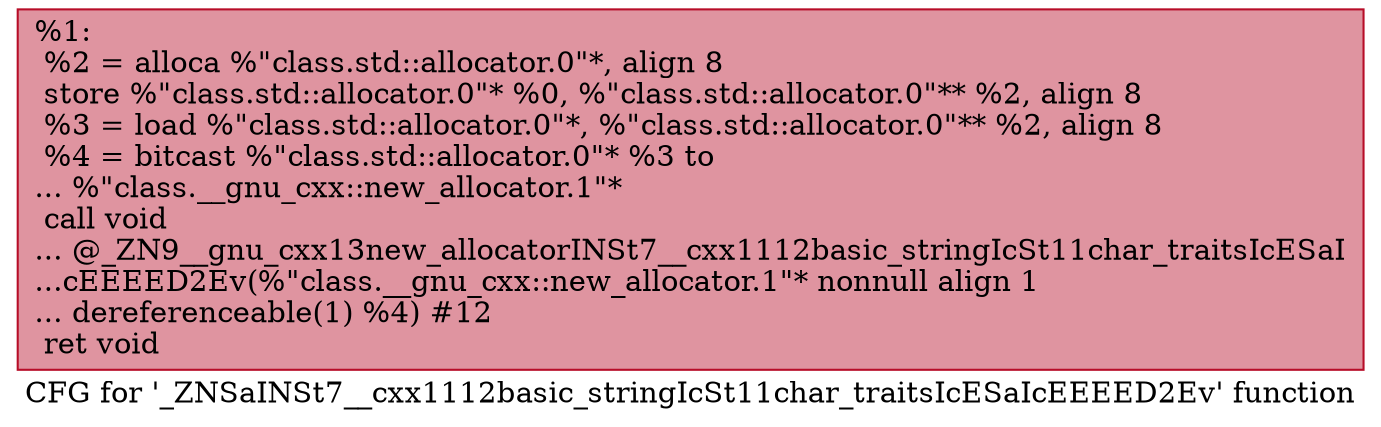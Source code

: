 digraph "CFG for '_ZNSaINSt7__cxx1112basic_stringIcSt11char_traitsIcESaIcEEEED2Ev' function" {
	label="CFG for '_ZNSaINSt7__cxx1112basic_stringIcSt11char_traitsIcESaIcEEEED2Ev' function";

	Node0x5604d2877300 [shape=record,color="#b70d28ff", style=filled, fillcolor="#b70d2870",label="{%1:\l  %2 = alloca %\"class.std::allocator.0\"*, align 8\l  store %\"class.std::allocator.0\"* %0, %\"class.std::allocator.0\"** %2, align 8\l  %3 = load %\"class.std::allocator.0\"*, %\"class.std::allocator.0\"** %2, align 8\l  %4 = bitcast %\"class.std::allocator.0\"* %3 to\l... %\"class.__gnu_cxx::new_allocator.1\"*\l  call void\l... @_ZN9__gnu_cxx13new_allocatorINSt7__cxx1112basic_stringIcSt11char_traitsIcESaI\l...cEEEED2Ev(%\"class.__gnu_cxx::new_allocator.1\"* nonnull align 1\l... dereferenceable(1) %4) #12\l  ret void\l}"];
}
